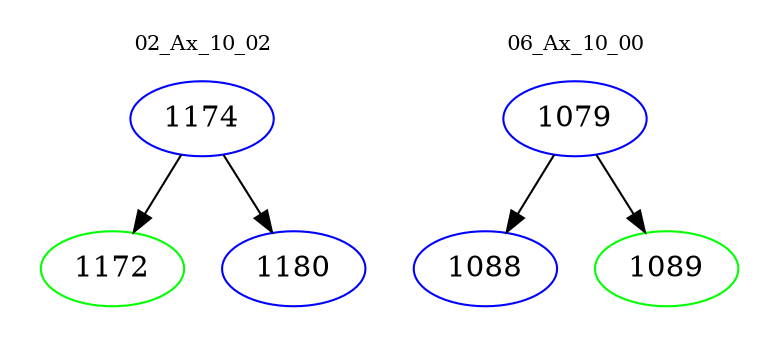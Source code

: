 digraph{
subgraph cluster_0 {
color = white
label = "02_Ax_10_02";
fontsize=10;
T0_1174 [label="1174", color="blue"]
T0_1174 -> T0_1172 [color="black"]
T0_1172 [label="1172", color="green"]
T0_1174 -> T0_1180 [color="black"]
T0_1180 [label="1180", color="blue"]
}
subgraph cluster_1 {
color = white
label = "06_Ax_10_00";
fontsize=10;
T1_1079 [label="1079", color="blue"]
T1_1079 -> T1_1088 [color="black"]
T1_1088 [label="1088", color="blue"]
T1_1079 -> T1_1089 [color="black"]
T1_1089 [label="1089", color="green"]
}
}
